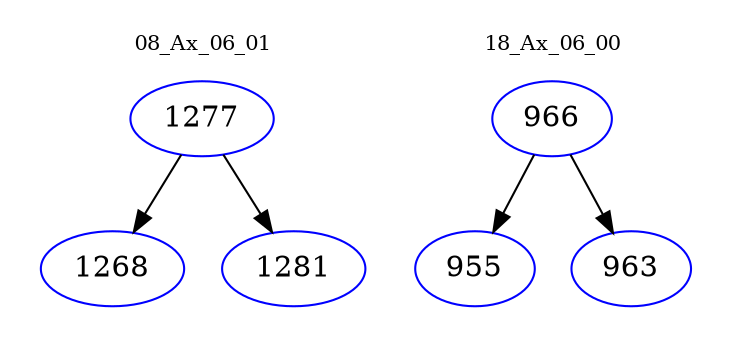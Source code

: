 digraph{
subgraph cluster_0 {
color = white
label = "08_Ax_06_01";
fontsize=10;
T0_1277 [label="1277", color="blue"]
T0_1277 -> T0_1268 [color="black"]
T0_1268 [label="1268", color="blue"]
T0_1277 -> T0_1281 [color="black"]
T0_1281 [label="1281", color="blue"]
}
subgraph cluster_1 {
color = white
label = "18_Ax_06_00";
fontsize=10;
T1_966 [label="966", color="blue"]
T1_966 -> T1_955 [color="black"]
T1_955 [label="955", color="blue"]
T1_966 -> T1_963 [color="black"]
T1_963 [label="963", color="blue"]
}
}

